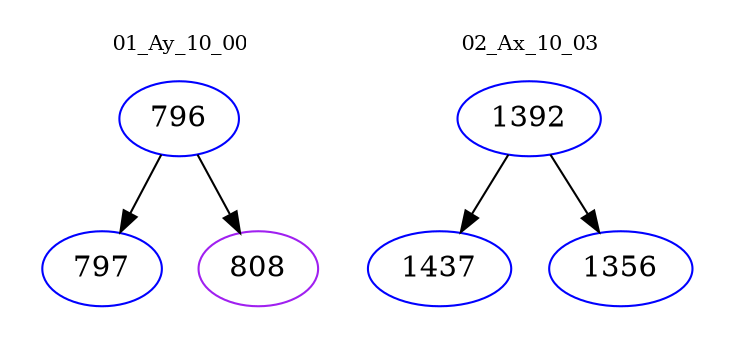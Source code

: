 digraph{
subgraph cluster_0 {
color = white
label = "01_Ay_10_00";
fontsize=10;
T0_796 [label="796", color="blue"]
T0_796 -> T0_797 [color="black"]
T0_797 [label="797", color="blue"]
T0_796 -> T0_808 [color="black"]
T0_808 [label="808", color="purple"]
}
subgraph cluster_1 {
color = white
label = "02_Ax_10_03";
fontsize=10;
T1_1392 [label="1392", color="blue"]
T1_1392 -> T1_1437 [color="black"]
T1_1437 [label="1437", color="blue"]
T1_1392 -> T1_1356 [color="black"]
T1_1356 [label="1356", color="blue"]
}
}
